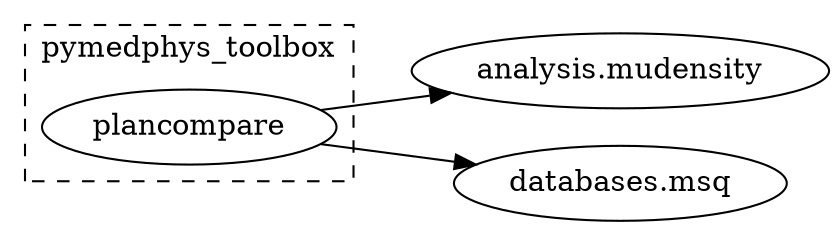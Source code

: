 
        strict digraph  {
            rankdir = LR;
            subgraph cluster_0 {
                "pymedphys_toolbox.plancompare";

                label = "pymedphys_toolbox";
                style = dashed;
                
            { rank = same; "pymedphys_toolbox.plancompare"; }
            
            }
            "pymedphys_toolbox.plancompare" [label="plancompare"];
"pymedphys_analysis.mudensity" [label="analysis.mudensity"];
"pymedphys_databases.msq" [label="databases.msq"];

            { rank = same; "pymedphys_analysis.mudensity"; "pymedphys_databases.msq"; }

            "pymedphys_toolbox.plancompare" -> "pymedphys_analysis.mudensity";
"pymedphys_toolbox.plancompare" -> "pymedphys_databases.msq";

        }
    
